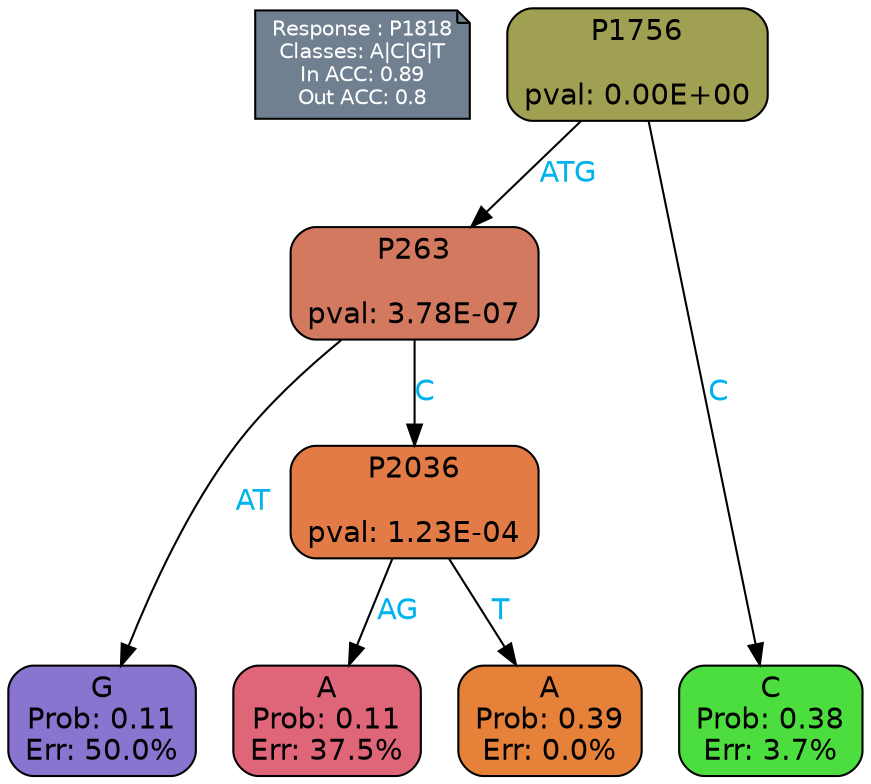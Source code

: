 digraph Tree {
node [shape=box, style="filled, rounded", color="black", fontname=helvetica] ;
graph [ranksep=equally, splines=polylines, bgcolor=transparent, dpi=600] ;
edge [fontname=helvetica] ;
LEGEND [label="Response : P1818
Classes: A|C|G|T
In ACC: 0.89
Out ACC: 0.8
",shape=note,align=left,style=filled,fillcolor="slategray",fontcolor="white",fontsize=10];1 [label="P1756

pval: 0.00E+00", fillcolor="#a0a053"] ;
2 [label="P263

pval: 3.78E-07", fillcolor="#d37960"] ;
3 [label="G
Prob: 0.11
Err: 50.0%", fillcolor="#8974cf"] ;
4 [label="P2036

pval: 1.23E-04", fillcolor="#e37b47"] ;
5 [label="A
Prob: 0.11
Err: 37.5%", fillcolor="#df6679"] ;
6 [label="A
Prob: 0.39
Err: 0.0%", fillcolor="#e58139"] ;
7 [label="C
Prob: 0.38
Err: 3.7%", fillcolor="#4cde3f"] ;
1 -> 2 [label="ATG",fontcolor=deepskyblue2] ;
1 -> 7 [label="C",fontcolor=deepskyblue2] ;
2 -> 3 [label="AT",fontcolor=deepskyblue2] ;
2 -> 4 [label="C",fontcolor=deepskyblue2] ;
4 -> 5 [label="AG",fontcolor=deepskyblue2] ;
4 -> 6 [label="T",fontcolor=deepskyblue2] ;
{rank = same; 3;5;6;7;}{rank = same; LEGEND;1;}}